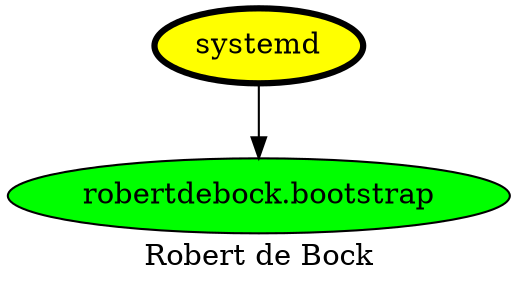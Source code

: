 digraph PhiloDilemma {
  label = "Robert de Bock" ;
  overlap=false
  {
    "systemd" [fillcolor=yellow style=filled penwidth=3]
    "robertdebock.bootstrap" [fillcolor=green style=filled]
  }
  "systemd" -> "robertdebock.bootstrap"
}
